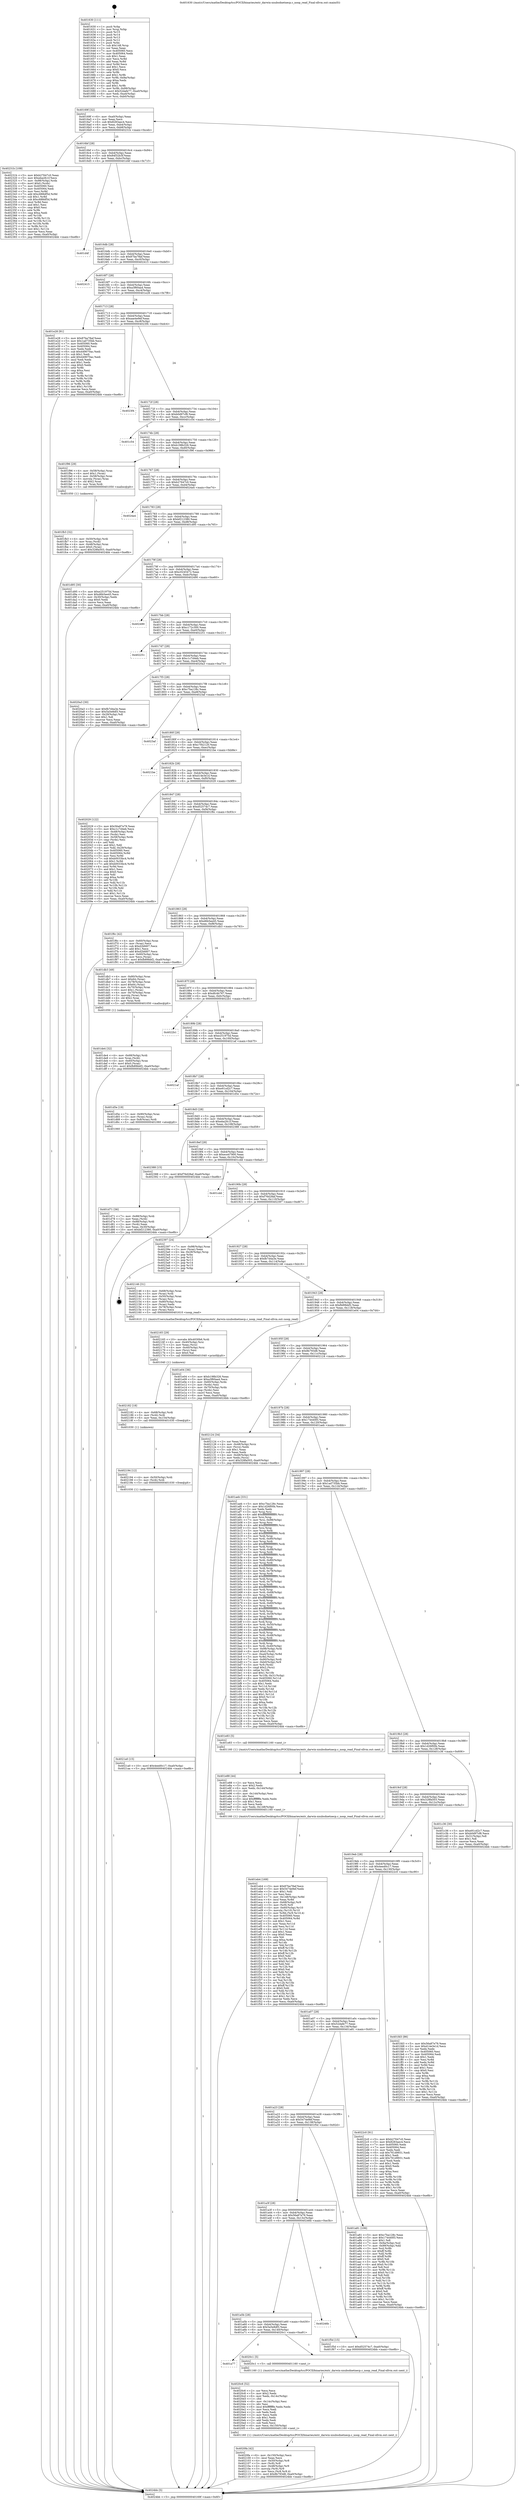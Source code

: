 digraph "0x401630" {
  label = "0x401630 (/mnt/c/Users/mathe/Desktop/tcc/POCII/binaries/extr_darwin-xnubsdnetnecp.c_noop_read_Final-ollvm.out::main(0))"
  labelloc = "t"
  node[shape=record]

  Entry [label="",width=0.3,height=0.3,shape=circle,fillcolor=black,style=filled]
  "0x40169f" [label="{
     0x40169f [32]\l
     | [instrs]\l
     &nbsp;&nbsp;0x40169f \<+6\>: mov -0xa0(%rbp),%eax\l
     &nbsp;&nbsp;0x4016a5 \<+2\>: mov %eax,%ecx\l
     &nbsp;&nbsp;0x4016a7 \<+6\>: sub $0x8283aec4,%ecx\l
     &nbsp;&nbsp;0x4016ad \<+6\>: mov %eax,-0xb4(%rbp)\l
     &nbsp;&nbsp;0x4016b3 \<+6\>: mov %ecx,-0xb8(%rbp)\l
     &nbsp;&nbsp;0x4016b9 \<+6\>: je 000000000040231b \<main+0xceb\>\l
  }"]
  "0x40231b" [label="{
     0x40231b [109]\l
     | [instrs]\l
     &nbsp;&nbsp;0x40231b \<+5\>: mov $0xb27647c0,%eax\l
     &nbsp;&nbsp;0x402320 \<+5\>: mov $0xeba2fc1f,%ecx\l
     &nbsp;&nbsp;0x402325 \<+7\>: mov -0x98(%rbp),%rdx\l
     &nbsp;&nbsp;0x40232c \<+6\>: movl $0x0,(%rdx)\l
     &nbsp;&nbsp;0x402332 \<+7\>: mov 0x405060,%esi\l
     &nbsp;&nbsp;0x402339 \<+7\>: mov 0x405064,%edi\l
     &nbsp;&nbsp;0x402340 \<+3\>: mov %esi,%r8d\l
     &nbsp;&nbsp;0x402343 \<+7\>: add $0xc688df5d,%r8d\l
     &nbsp;&nbsp;0x40234a \<+4\>: sub $0x1,%r8d\l
     &nbsp;&nbsp;0x40234e \<+7\>: sub $0xc688df5d,%r8d\l
     &nbsp;&nbsp;0x402355 \<+4\>: imul %r8d,%esi\l
     &nbsp;&nbsp;0x402359 \<+3\>: and $0x1,%esi\l
     &nbsp;&nbsp;0x40235c \<+3\>: cmp $0x0,%esi\l
     &nbsp;&nbsp;0x40235f \<+4\>: sete %r9b\l
     &nbsp;&nbsp;0x402363 \<+3\>: cmp $0xa,%edi\l
     &nbsp;&nbsp;0x402366 \<+4\>: setl %r10b\l
     &nbsp;&nbsp;0x40236a \<+3\>: mov %r9b,%r11b\l
     &nbsp;&nbsp;0x40236d \<+3\>: and %r10b,%r11b\l
     &nbsp;&nbsp;0x402370 \<+3\>: xor %r10b,%r9b\l
     &nbsp;&nbsp;0x402373 \<+3\>: or %r9b,%r11b\l
     &nbsp;&nbsp;0x402376 \<+4\>: test $0x1,%r11b\l
     &nbsp;&nbsp;0x40237a \<+3\>: cmovne %ecx,%eax\l
     &nbsp;&nbsp;0x40237d \<+6\>: mov %eax,-0xa0(%rbp)\l
     &nbsp;&nbsp;0x402383 \<+5\>: jmp 00000000004024bb \<main+0xe8b\>\l
  }"]
  "0x4016bf" [label="{
     0x4016bf [28]\l
     | [instrs]\l
     &nbsp;&nbsp;0x4016bf \<+5\>: jmp 00000000004016c4 \<main+0x94\>\l
     &nbsp;&nbsp;0x4016c4 \<+6\>: mov -0xb4(%rbp),%eax\l
     &nbsp;&nbsp;0x4016ca \<+5\>: sub $0x84f32b3f,%eax\l
     &nbsp;&nbsp;0x4016cf \<+6\>: mov %eax,-0xbc(%rbp)\l
     &nbsp;&nbsp;0x4016d5 \<+6\>: je 0000000000401d4f \<main+0x71f\>\l
  }"]
  Exit [label="",width=0.3,height=0.3,shape=circle,fillcolor=black,style=filled,peripheries=2]
  "0x401d4f" [label="{
     0x401d4f\l
  }", style=dashed]
  "0x4016db" [label="{
     0x4016db [28]\l
     | [instrs]\l
     &nbsp;&nbsp;0x4016db \<+5\>: jmp 00000000004016e0 \<main+0xb0\>\l
     &nbsp;&nbsp;0x4016e0 \<+6\>: mov -0xb4(%rbp),%eax\l
     &nbsp;&nbsp;0x4016e6 \<+5\>: sub $0x87ba78af,%eax\l
     &nbsp;&nbsp;0x4016eb \<+6\>: mov %eax,-0xc0(%rbp)\l
     &nbsp;&nbsp;0x4016f1 \<+6\>: je 0000000000402415 \<main+0xde5\>\l
  }"]
  "0x4021a0" [label="{
     0x4021a0 [15]\l
     | [instrs]\l
     &nbsp;&nbsp;0x4021a0 \<+10\>: movl $0x4eed0c17,-0xa0(%rbp)\l
     &nbsp;&nbsp;0x4021aa \<+5\>: jmp 00000000004024bb \<main+0xe8b\>\l
  }"]
  "0x402415" [label="{
     0x402415\l
  }", style=dashed]
  "0x4016f7" [label="{
     0x4016f7 [28]\l
     | [instrs]\l
     &nbsp;&nbsp;0x4016f7 \<+5\>: jmp 00000000004016fc \<main+0xcc\>\l
     &nbsp;&nbsp;0x4016fc \<+6\>: mov -0xb4(%rbp),%eax\l
     &nbsp;&nbsp;0x401702 \<+5\>: sub $0xa3f60aa4,%eax\l
     &nbsp;&nbsp;0x401707 \<+6\>: mov %eax,-0xc4(%rbp)\l
     &nbsp;&nbsp;0x40170d \<+6\>: je 0000000000401e28 \<main+0x7f8\>\l
  }"]
  "0x402194" [label="{
     0x402194 [12]\l
     | [instrs]\l
     &nbsp;&nbsp;0x402194 \<+4\>: mov -0x50(%rbp),%rdi\l
     &nbsp;&nbsp;0x402198 \<+3\>: mov (%rdi),%rdi\l
     &nbsp;&nbsp;0x40219b \<+5\>: call 0000000000401030 \<free@plt\>\l
     | [calls]\l
     &nbsp;&nbsp;0x401030 \{1\} (unknown)\l
  }"]
  "0x401e28" [label="{
     0x401e28 [91]\l
     | [instrs]\l
     &nbsp;&nbsp;0x401e28 \<+5\>: mov $0x87ba78af,%eax\l
     &nbsp;&nbsp;0x401e2d \<+5\>: mov $0x1ad735bb,%ecx\l
     &nbsp;&nbsp;0x401e32 \<+7\>: mov 0x405060,%edx\l
     &nbsp;&nbsp;0x401e39 \<+7\>: mov 0x405064,%esi\l
     &nbsp;&nbsp;0x401e40 \<+2\>: mov %edx,%edi\l
     &nbsp;&nbsp;0x401e42 \<+6\>: sub $0x449070ac,%edi\l
     &nbsp;&nbsp;0x401e48 \<+3\>: sub $0x1,%edi\l
     &nbsp;&nbsp;0x401e4b \<+6\>: add $0x449070ac,%edi\l
     &nbsp;&nbsp;0x401e51 \<+3\>: imul %edi,%edx\l
     &nbsp;&nbsp;0x401e54 \<+3\>: and $0x1,%edx\l
     &nbsp;&nbsp;0x401e57 \<+3\>: cmp $0x0,%edx\l
     &nbsp;&nbsp;0x401e5a \<+4\>: sete %r8b\l
     &nbsp;&nbsp;0x401e5e \<+3\>: cmp $0xa,%esi\l
     &nbsp;&nbsp;0x401e61 \<+4\>: setl %r9b\l
     &nbsp;&nbsp;0x401e65 \<+3\>: mov %r8b,%r10b\l
     &nbsp;&nbsp;0x401e68 \<+3\>: and %r9b,%r10b\l
     &nbsp;&nbsp;0x401e6b \<+3\>: xor %r9b,%r8b\l
     &nbsp;&nbsp;0x401e6e \<+3\>: or %r8b,%r10b\l
     &nbsp;&nbsp;0x401e71 \<+4\>: test $0x1,%r10b\l
     &nbsp;&nbsp;0x401e75 \<+3\>: cmovne %ecx,%eax\l
     &nbsp;&nbsp;0x401e78 \<+6\>: mov %eax,-0xa0(%rbp)\l
     &nbsp;&nbsp;0x401e7e \<+5\>: jmp 00000000004024bb \<main+0xe8b\>\l
  }"]
  "0x401713" [label="{
     0x401713 [28]\l
     | [instrs]\l
     &nbsp;&nbsp;0x401713 \<+5\>: jmp 0000000000401718 \<main+0xe8\>\l
     &nbsp;&nbsp;0x401718 \<+6\>: mov -0xb4(%rbp),%eax\l
     &nbsp;&nbsp;0x40171e \<+5\>: sub $0xaae4e9ef,%eax\l
     &nbsp;&nbsp;0x401723 \<+6\>: mov %eax,-0xc8(%rbp)\l
     &nbsp;&nbsp;0x401729 \<+6\>: je 00000000004023f4 \<main+0xdc4\>\l
  }"]
  "0x402182" [label="{
     0x402182 [18]\l
     | [instrs]\l
     &nbsp;&nbsp;0x402182 \<+4\>: mov -0x68(%rbp),%rdi\l
     &nbsp;&nbsp;0x402186 \<+3\>: mov (%rdi),%rdi\l
     &nbsp;&nbsp;0x402189 \<+6\>: mov %eax,-0x154(%rbp)\l
     &nbsp;&nbsp;0x40218f \<+5\>: call 0000000000401030 \<free@plt\>\l
     | [calls]\l
     &nbsp;&nbsp;0x401030 \{1\} (unknown)\l
  }"]
  "0x4023f4" [label="{
     0x4023f4\l
  }", style=dashed]
  "0x40172f" [label="{
     0x40172f [28]\l
     | [instrs]\l
     &nbsp;&nbsp;0x40172f \<+5\>: jmp 0000000000401734 \<main+0x104\>\l
     &nbsp;&nbsp;0x401734 \<+6\>: mov -0xb4(%rbp),%eax\l
     &nbsp;&nbsp;0x40173a \<+5\>: sub $0xb0d97cf6,%eax\l
     &nbsp;&nbsp;0x40173f \<+6\>: mov %eax,-0xcc(%rbp)\l
     &nbsp;&nbsp;0x401745 \<+6\>: je 0000000000401c54 \<main+0x624\>\l
  }"]
  "0x402165" [label="{
     0x402165 [29]\l
     | [instrs]\l
     &nbsp;&nbsp;0x402165 \<+10\>: movabs $0x4030b6,%rdi\l
     &nbsp;&nbsp;0x40216f \<+4\>: mov -0x40(%rbp),%rsi\l
     &nbsp;&nbsp;0x402173 \<+2\>: mov %eax,(%rsi)\l
     &nbsp;&nbsp;0x402175 \<+4\>: mov -0x40(%rbp),%rsi\l
     &nbsp;&nbsp;0x402179 \<+2\>: mov (%rsi),%esi\l
     &nbsp;&nbsp;0x40217b \<+2\>: mov $0x0,%al\l
     &nbsp;&nbsp;0x40217d \<+5\>: call 0000000000401040 \<printf@plt\>\l
     | [calls]\l
     &nbsp;&nbsp;0x401040 \{1\} (unknown)\l
  }"]
  "0x401c54" [label="{
     0x401c54\l
  }", style=dashed]
  "0x40174b" [label="{
     0x40174b [28]\l
     | [instrs]\l
     &nbsp;&nbsp;0x40174b \<+5\>: jmp 0000000000401750 \<main+0x120\>\l
     &nbsp;&nbsp;0x401750 \<+6\>: mov -0xb4(%rbp),%eax\l
     &nbsp;&nbsp;0x401756 \<+5\>: sub $0xb198b326,%eax\l
     &nbsp;&nbsp;0x40175b \<+6\>: mov %eax,-0xd0(%rbp)\l
     &nbsp;&nbsp;0x401761 \<+6\>: je 0000000000401f96 \<main+0x966\>\l
  }"]
  "0x4020fa" [label="{
     0x4020fa [42]\l
     | [instrs]\l
     &nbsp;&nbsp;0x4020fa \<+6\>: mov -0x150(%rbp),%ecx\l
     &nbsp;&nbsp;0x402100 \<+3\>: imul %eax,%ecx\l
     &nbsp;&nbsp;0x402103 \<+4\>: mov -0x50(%rbp),%r8\l
     &nbsp;&nbsp;0x402107 \<+3\>: mov (%r8),%r8\l
     &nbsp;&nbsp;0x40210a \<+4\>: mov -0x48(%rbp),%r9\l
     &nbsp;&nbsp;0x40210e \<+3\>: movslq (%r9),%r9\l
     &nbsp;&nbsp;0x402111 \<+4\>: mov %ecx,(%r8,%r9,4)\l
     &nbsp;&nbsp;0x402115 \<+10\>: movl $0x8b793d8,-0xa0(%rbp)\l
     &nbsp;&nbsp;0x40211f \<+5\>: jmp 00000000004024bb \<main+0xe8b\>\l
  }"]
  "0x401f96" [label="{
     0x401f96 [29]\l
     | [instrs]\l
     &nbsp;&nbsp;0x401f96 \<+4\>: mov -0x58(%rbp),%rax\l
     &nbsp;&nbsp;0x401f9a \<+6\>: movl $0x1,(%rax)\l
     &nbsp;&nbsp;0x401fa0 \<+4\>: mov -0x58(%rbp),%rax\l
     &nbsp;&nbsp;0x401fa4 \<+3\>: movslq (%rax),%rax\l
     &nbsp;&nbsp;0x401fa7 \<+4\>: shl $0x2,%rax\l
     &nbsp;&nbsp;0x401fab \<+3\>: mov %rax,%rdi\l
     &nbsp;&nbsp;0x401fae \<+5\>: call 0000000000401050 \<malloc@plt\>\l
     | [calls]\l
     &nbsp;&nbsp;0x401050 \{1\} (unknown)\l
  }"]
  "0x401767" [label="{
     0x401767 [28]\l
     | [instrs]\l
     &nbsp;&nbsp;0x401767 \<+5\>: jmp 000000000040176c \<main+0x13c\>\l
     &nbsp;&nbsp;0x40176c \<+6\>: mov -0xb4(%rbp),%eax\l
     &nbsp;&nbsp;0x401772 \<+5\>: sub $0xb27647c0,%eax\l
     &nbsp;&nbsp;0x401777 \<+6\>: mov %eax,-0xd4(%rbp)\l
     &nbsp;&nbsp;0x40177d \<+6\>: je 00000000004024a4 \<main+0xe74\>\l
  }"]
  "0x4020c6" [label="{
     0x4020c6 [52]\l
     | [instrs]\l
     &nbsp;&nbsp;0x4020c6 \<+2\>: xor %ecx,%ecx\l
     &nbsp;&nbsp;0x4020c8 \<+5\>: mov $0x2,%edx\l
     &nbsp;&nbsp;0x4020cd \<+6\>: mov %edx,-0x14c(%rbp)\l
     &nbsp;&nbsp;0x4020d3 \<+1\>: cltd\l
     &nbsp;&nbsp;0x4020d4 \<+6\>: mov -0x14c(%rbp),%esi\l
     &nbsp;&nbsp;0x4020da \<+2\>: idiv %esi\l
     &nbsp;&nbsp;0x4020dc \<+6\>: imul $0xfffffffe,%edx,%edx\l
     &nbsp;&nbsp;0x4020e2 \<+2\>: mov %ecx,%edi\l
     &nbsp;&nbsp;0x4020e4 \<+2\>: sub %edx,%edi\l
     &nbsp;&nbsp;0x4020e6 \<+2\>: mov %ecx,%edx\l
     &nbsp;&nbsp;0x4020e8 \<+3\>: sub $0x1,%edx\l
     &nbsp;&nbsp;0x4020eb \<+2\>: add %edx,%edi\l
     &nbsp;&nbsp;0x4020ed \<+2\>: sub %edi,%ecx\l
     &nbsp;&nbsp;0x4020ef \<+6\>: mov %ecx,-0x150(%rbp)\l
     &nbsp;&nbsp;0x4020f5 \<+5\>: call 0000000000401160 \<next_i\>\l
     | [calls]\l
     &nbsp;&nbsp;0x401160 \{1\} (/mnt/c/Users/mathe/Desktop/tcc/POCII/binaries/extr_darwin-xnubsdnetnecp.c_noop_read_Final-ollvm.out::next_i)\l
  }"]
  "0x4024a4" [label="{
     0x4024a4\l
  }", style=dashed]
  "0x401783" [label="{
     0x401783 [28]\l
     | [instrs]\l
     &nbsp;&nbsp;0x401783 \<+5\>: jmp 0000000000401788 \<main+0x158\>\l
     &nbsp;&nbsp;0x401788 \<+6\>: mov -0xb4(%rbp),%eax\l
     &nbsp;&nbsp;0x40178e \<+5\>: sub $0xbf212380,%eax\l
     &nbsp;&nbsp;0x401793 \<+6\>: mov %eax,-0xd8(%rbp)\l
     &nbsp;&nbsp;0x401799 \<+6\>: je 0000000000401d95 \<main+0x765\>\l
  }"]
  "0x401a77" [label="{
     0x401a77\l
  }", style=dashed]
  "0x401d95" [label="{
     0x401d95 [30]\l
     | [instrs]\l
     &nbsp;&nbsp;0x401d95 \<+5\>: mov $0xe251975d,%eax\l
     &nbsp;&nbsp;0x401d9a \<+5\>: mov $0xd6b5ee45,%ecx\l
     &nbsp;&nbsp;0x401d9f \<+3\>: mov -0x30(%rbp),%edx\l
     &nbsp;&nbsp;0x401da2 \<+3\>: cmp $0x0,%edx\l
     &nbsp;&nbsp;0x401da5 \<+3\>: cmove %ecx,%eax\l
     &nbsp;&nbsp;0x401da8 \<+6\>: mov %eax,-0xa0(%rbp)\l
     &nbsp;&nbsp;0x401dae \<+5\>: jmp 00000000004024bb \<main+0xe8b\>\l
  }"]
  "0x40179f" [label="{
     0x40179f [28]\l
     | [instrs]\l
     &nbsp;&nbsp;0x40179f \<+5\>: jmp 00000000004017a4 \<main+0x174\>\l
     &nbsp;&nbsp;0x4017a4 \<+6\>: mov -0xb4(%rbp),%eax\l
     &nbsp;&nbsp;0x4017aa \<+5\>: sub $0xc0245472,%eax\l
     &nbsp;&nbsp;0x4017af \<+6\>: mov %eax,-0xdc(%rbp)\l
     &nbsp;&nbsp;0x4017b5 \<+6\>: je 0000000000402490 \<main+0xe60\>\l
  }"]
  "0x4020c1" [label="{
     0x4020c1 [5]\l
     | [instrs]\l
     &nbsp;&nbsp;0x4020c1 \<+5\>: call 0000000000401160 \<next_i\>\l
     | [calls]\l
     &nbsp;&nbsp;0x401160 \{1\} (/mnt/c/Users/mathe/Desktop/tcc/POCII/binaries/extr_darwin-xnubsdnetnecp.c_noop_read_Final-ollvm.out::next_i)\l
  }"]
  "0x402490" [label="{
     0x402490\l
  }", style=dashed]
  "0x4017bb" [label="{
     0x4017bb [28]\l
     | [instrs]\l
     &nbsp;&nbsp;0x4017bb \<+5\>: jmp 00000000004017c0 \<main+0x190\>\l
     &nbsp;&nbsp;0x4017c0 \<+6\>: mov -0xb4(%rbp),%eax\l
     &nbsp;&nbsp;0x4017c6 \<+5\>: sub $0xc172c300,%eax\l
     &nbsp;&nbsp;0x4017cb \<+6\>: mov %eax,-0xe0(%rbp)\l
     &nbsp;&nbsp;0x4017d1 \<+6\>: je 0000000000402251 \<main+0xc21\>\l
  }"]
  "0x401a5b" [label="{
     0x401a5b [28]\l
     | [instrs]\l
     &nbsp;&nbsp;0x401a5b \<+5\>: jmp 0000000000401a60 \<main+0x430\>\l
     &nbsp;&nbsp;0x401a60 \<+6\>: mov -0xb4(%rbp),%eax\l
     &nbsp;&nbsp;0x401a66 \<+5\>: sub $0x5a5e8df3,%eax\l
     &nbsp;&nbsp;0x401a6b \<+6\>: mov %eax,-0x140(%rbp)\l
     &nbsp;&nbsp;0x401a71 \<+6\>: je 00000000004020c1 \<main+0xa91\>\l
  }"]
  "0x402251" [label="{
     0x402251\l
  }", style=dashed]
  "0x4017d7" [label="{
     0x4017d7 [28]\l
     | [instrs]\l
     &nbsp;&nbsp;0x4017d7 \<+5\>: jmp 00000000004017dc \<main+0x1ac\>\l
     &nbsp;&nbsp;0x4017dc \<+6\>: mov -0xb4(%rbp),%eax\l
     &nbsp;&nbsp;0x4017e2 \<+5\>: sub $0xc1c7d4eb,%eax\l
     &nbsp;&nbsp;0x4017e7 \<+6\>: mov %eax,-0xe4(%rbp)\l
     &nbsp;&nbsp;0x4017ed \<+6\>: je 00000000004020a3 \<main+0xa73\>\l
  }"]
  "0x40246b" [label="{
     0x40246b\l
  }", style=dashed]
  "0x4020a3" [label="{
     0x4020a3 [30]\l
     | [instrs]\l
     &nbsp;&nbsp;0x4020a3 \<+5\>: mov $0xfb7d4a3e,%eax\l
     &nbsp;&nbsp;0x4020a8 \<+5\>: mov $0x5a5e8df3,%ecx\l
     &nbsp;&nbsp;0x4020ad \<+3\>: mov -0x29(%rbp),%dl\l
     &nbsp;&nbsp;0x4020b0 \<+3\>: test $0x1,%dl\l
     &nbsp;&nbsp;0x4020b3 \<+3\>: cmovne %ecx,%eax\l
     &nbsp;&nbsp;0x4020b6 \<+6\>: mov %eax,-0xa0(%rbp)\l
     &nbsp;&nbsp;0x4020bc \<+5\>: jmp 00000000004024bb \<main+0xe8b\>\l
  }"]
  "0x4017f3" [label="{
     0x4017f3 [28]\l
     | [instrs]\l
     &nbsp;&nbsp;0x4017f3 \<+5\>: jmp 00000000004017f8 \<main+0x1c8\>\l
     &nbsp;&nbsp;0x4017f8 \<+6\>: mov -0xb4(%rbp),%eax\l
     &nbsp;&nbsp;0x4017fe \<+5\>: sub $0xc7ba128c,%eax\l
     &nbsp;&nbsp;0x401803 \<+6\>: mov %eax,-0xe8(%rbp)\l
     &nbsp;&nbsp;0x401809 \<+6\>: je 00000000004023af \<main+0xd7f\>\l
  }"]
  "0x401fb3" [label="{
     0x401fb3 [32]\l
     | [instrs]\l
     &nbsp;&nbsp;0x401fb3 \<+4\>: mov -0x50(%rbp),%rdi\l
     &nbsp;&nbsp;0x401fb7 \<+3\>: mov %rax,(%rdi)\l
     &nbsp;&nbsp;0x401fba \<+4\>: mov -0x48(%rbp),%rax\l
     &nbsp;&nbsp;0x401fbe \<+6\>: movl $0x0,(%rax)\l
     &nbsp;&nbsp;0x401fc4 \<+10\>: movl $0x328fa503,-0xa0(%rbp)\l
     &nbsp;&nbsp;0x401fce \<+5\>: jmp 00000000004024bb \<main+0xe8b\>\l
  }"]
  "0x4023af" [label="{
     0x4023af\l
  }", style=dashed]
  "0x40180f" [label="{
     0x40180f [28]\l
     | [instrs]\l
     &nbsp;&nbsp;0x40180f \<+5\>: jmp 0000000000401814 \<main+0x1e4\>\l
     &nbsp;&nbsp;0x401814 \<+6\>: mov -0xb4(%rbp),%eax\l
     &nbsp;&nbsp;0x40181a \<+5\>: sub $0xc7f42120,%eax\l
     &nbsp;&nbsp;0x40181f \<+6\>: mov %eax,-0xec(%rbp)\l
     &nbsp;&nbsp;0x401825 \<+6\>: je 00000000004021be \<main+0xb8e\>\l
  }"]
  "0x401a3f" [label="{
     0x401a3f [28]\l
     | [instrs]\l
     &nbsp;&nbsp;0x401a3f \<+5\>: jmp 0000000000401a44 \<main+0x414\>\l
     &nbsp;&nbsp;0x401a44 \<+6\>: mov -0xb4(%rbp),%eax\l
     &nbsp;&nbsp;0x401a4a \<+5\>: sub $0x56a87e79,%eax\l
     &nbsp;&nbsp;0x401a4f \<+6\>: mov %eax,-0x13c(%rbp)\l
     &nbsp;&nbsp;0x401a55 \<+6\>: je 000000000040246b \<main+0xe3b\>\l
  }"]
  "0x4021be" [label="{
     0x4021be\l
  }", style=dashed]
  "0x40182b" [label="{
     0x40182b [28]\l
     | [instrs]\l
     &nbsp;&nbsp;0x40182b \<+5\>: jmp 0000000000401830 \<main+0x200\>\l
     &nbsp;&nbsp;0x401830 \<+6\>: mov -0xb4(%rbp),%eax\l
     &nbsp;&nbsp;0x401836 \<+5\>: sub $0xd14e3e1d,%eax\l
     &nbsp;&nbsp;0x40183b \<+6\>: mov %eax,-0xf0(%rbp)\l
     &nbsp;&nbsp;0x401841 \<+6\>: je 0000000000402029 \<main+0x9f9\>\l
  }"]
  "0x401f5d" [label="{
     0x401f5d [15]\l
     | [instrs]\l
     &nbsp;&nbsp;0x401f5d \<+10\>: movl $0xd52574c7,-0xa0(%rbp)\l
     &nbsp;&nbsp;0x401f67 \<+5\>: jmp 00000000004024bb \<main+0xe8b\>\l
  }"]
  "0x402029" [label="{
     0x402029 [122]\l
     | [instrs]\l
     &nbsp;&nbsp;0x402029 \<+5\>: mov $0x56a87e79,%eax\l
     &nbsp;&nbsp;0x40202e \<+5\>: mov $0xc1c7d4eb,%ecx\l
     &nbsp;&nbsp;0x402033 \<+4\>: mov -0x48(%rbp),%rdx\l
     &nbsp;&nbsp;0x402037 \<+2\>: mov (%rdx),%esi\l
     &nbsp;&nbsp;0x402039 \<+4\>: mov -0x58(%rbp),%rdx\l
     &nbsp;&nbsp;0x40203d \<+2\>: cmp (%rdx),%esi\l
     &nbsp;&nbsp;0x40203f \<+4\>: setl %dil\l
     &nbsp;&nbsp;0x402043 \<+4\>: and $0x1,%dil\l
     &nbsp;&nbsp;0x402047 \<+4\>: mov %dil,-0x29(%rbp)\l
     &nbsp;&nbsp;0x40204b \<+7\>: mov 0x405060,%esi\l
     &nbsp;&nbsp;0x402052 \<+8\>: mov 0x405064,%r8d\l
     &nbsp;&nbsp;0x40205a \<+3\>: mov %esi,%r9d\l
     &nbsp;&nbsp;0x40205d \<+7\>: sub $0xb0033bc4,%r9d\l
     &nbsp;&nbsp;0x402064 \<+4\>: sub $0x1,%r9d\l
     &nbsp;&nbsp;0x402068 \<+7\>: add $0xb0033bc4,%r9d\l
     &nbsp;&nbsp;0x40206f \<+4\>: imul %r9d,%esi\l
     &nbsp;&nbsp;0x402073 \<+3\>: and $0x1,%esi\l
     &nbsp;&nbsp;0x402076 \<+3\>: cmp $0x0,%esi\l
     &nbsp;&nbsp;0x402079 \<+4\>: sete %dil\l
     &nbsp;&nbsp;0x40207d \<+4\>: cmp $0xa,%r8d\l
     &nbsp;&nbsp;0x402081 \<+4\>: setl %r10b\l
     &nbsp;&nbsp;0x402085 \<+3\>: mov %dil,%r11b\l
     &nbsp;&nbsp;0x402088 \<+3\>: and %r10b,%r11b\l
     &nbsp;&nbsp;0x40208b \<+3\>: xor %r10b,%dil\l
     &nbsp;&nbsp;0x40208e \<+3\>: or %dil,%r11b\l
     &nbsp;&nbsp;0x402091 \<+4\>: test $0x1,%r11b\l
     &nbsp;&nbsp;0x402095 \<+3\>: cmovne %ecx,%eax\l
     &nbsp;&nbsp;0x402098 \<+6\>: mov %eax,-0xa0(%rbp)\l
     &nbsp;&nbsp;0x40209e \<+5\>: jmp 00000000004024bb \<main+0xe8b\>\l
  }"]
  "0x401847" [label="{
     0x401847 [28]\l
     | [instrs]\l
     &nbsp;&nbsp;0x401847 \<+5\>: jmp 000000000040184c \<main+0x21c\>\l
     &nbsp;&nbsp;0x40184c \<+6\>: mov -0xb4(%rbp),%eax\l
     &nbsp;&nbsp;0x401852 \<+5\>: sub $0xd52574c7,%eax\l
     &nbsp;&nbsp;0x401857 \<+6\>: mov %eax,-0xf4(%rbp)\l
     &nbsp;&nbsp;0x40185d \<+6\>: je 0000000000401f6c \<main+0x93c\>\l
  }"]
  "0x401eb4" [label="{
     0x401eb4 [169]\l
     | [instrs]\l
     &nbsp;&nbsp;0x401eb4 \<+5\>: mov $0x87ba78af,%ecx\l
     &nbsp;&nbsp;0x401eb9 \<+5\>: mov $0x5474e9ef,%edx\l
     &nbsp;&nbsp;0x401ebe \<+3\>: mov $0x1,%dil\l
     &nbsp;&nbsp;0x401ec1 \<+2\>: xor %esi,%esi\l
     &nbsp;&nbsp;0x401ec3 \<+7\>: mov -0x148(%rbp),%r8d\l
     &nbsp;&nbsp;0x401eca \<+4\>: imul %eax,%r8d\l
     &nbsp;&nbsp;0x401ece \<+4\>: mov -0x68(%rbp),%r9\l
     &nbsp;&nbsp;0x401ed2 \<+3\>: mov (%r9),%r9\l
     &nbsp;&nbsp;0x401ed5 \<+4\>: mov -0x60(%rbp),%r10\l
     &nbsp;&nbsp;0x401ed9 \<+3\>: movslq (%r10),%r10\l
     &nbsp;&nbsp;0x401edc \<+4\>: mov %r8d,(%r9,%r10,4)\l
     &nbsp;&nbsp;0x401ee0 \<+7\>: mov 0x405060,%eax\l
     &nbsp;&nbsp;0x401ee7 \<+8\>: mov 0x405064,%r8d\l
     &nbsp;&nbsp;0x401eef \<+3\>: sub $0x1,%esi\l
     &nbsp;&nbsp;0x401ef2 \<+3\>: mov %eax,%r11d\l
     &nbsp;&nbsp;0x401ef5 \<+3\>: add %esi,%r11d\l
     &nbsp;&nbsp;0x401ef8 \<+4\>: imul %r11d,%eax\l
     &nbsp;&nbsp;0x401efc \<+3\>: and $0x1,%eax\l
     &nbsp;&nbsp;0x401eff \<+3\>: cmp $0x0,%eax\l
     &nbsp;&nbsp;0x401f02 \<+3\>: sete %bl\l
     &nbsp;&nbsp;0x401f05 \<+4\>: cmp $0xa,%r8d\l
     &nbsp;&nbsp;0x401f09 \<+4\>: setl %r14b\l
     &nbsp;&nbsp;0x401f0d \<+3\>: mov %bl,%r15b\l
     &nbsp;&nbsp;0x401f10 \<+4\>: xor $0xff,%r15b\l
     &nbsp;&nbsp;0x401f14 \<+3\>: mov %r14b,%r12b\l
     &nbsp;&nbsp;0x401f17 \<+4\>: xor $0xff,%r12b\l
     &nbsp;&nbsp;0x401f1b \<+4\>: xor $0x0,%dil\l
     &nbsp;&nbsp;0x401f1f \<+3\>: mov %r15b,%r13b\l
     &nbsp;&nbsp;0x401f22 \<+4\>: and $0x0,%r13b\l
     &nbsp;&nbsp;0x401f26 \<+3\>: and %dil,%bl\l
     &nbsp;&nbsp;0x401f29 \<+3\>: mov %r12b,%al\l
     &nbsp;&nbsp;0x401f2c \<+2\>: and $0x0,%al\l
     &nbsp;&nbsp;0x401f2e \<+3\>: and %dil,%r14b\l
     &nbsp;&nbsp;0x401f31 \<+3\>: or %bl,%r13b\l
     &nbsp;&nbsp;0x401f34 \<+3\>: or %r14b,%al\l
     &nbsp;&nbsp;0x401f37 \<+3\>: xor %al,%r13b\l
     &nbsp;&nbsp;0x401f3a \<+3\>: or %r12b,%r15b\l
     &nbsp;&nbsp;0x401f3d \<+4\>: xor $0xff,%r15b\l
     &nbsp;&nbsp;0x401f41 \<+4\>: or $0x0,%dil\l
     &nbsp;&nbsp;0x401f45 \<+3\>: and %dil,%r15b\l
     &nbsp;&nbsp;0x401f48 \<+3\>: or %r15b,%r13b\l
     &nbsp;&nbsp;0x401f4b \<+4\>: test $0x1,%r13b\l
     &nbsp;&nbsp;0x401f4f \<+3\>: cmovne %edx,%ecx\l
     &nbsp;&nbsp;0x401f52 \<+6\>: mov %ecx,-0xa0(%rbp)\l
     &nbsp;&nbsp;0x401f58 \<+5\>: jmp 00000000004024bb \<main+0xe8b\>\l
  }"]
  "0x401f6c" [label="{
     0x401f6c [42]\l
     | [instrs]\l
     &nbsp;&nbsp;0x401f6c \<+4\>: mov -0x60(%rbp),%rax\l
     &nbsp;&nbsp;0x401f70 \<+2\>: mov (%rax),%ecx\l
     &nbsp;&nbsp;0x401f72 \<+6\>: sub $0xd2bfd07,%ecx\l
     &nbsp;&nbsp;0x401f78 \<+3\>: add $0x1,%ecx\l
     &nbsp;&nbsp;0x401f7b \<+6\>: add $0xd2bfd07,%ecx\l
     &nbsp;&nbsp;0x401f81 \<+4\>: mov -0x60(%rbp),%rax\l
     &nbsp;&nbsp;0x401f85 \<+2\>: mov %ecx,(%rax)\l
     &nbsp;&nbsp;0x401f87 \<+10\>: movl $0xfb89bbf2,-0xa0(%rbp)\l
     &nbsp;&nbsp;0x401f91 \<+5\>: jmp 00000000004024bb \<main+0xe8b\>\l
  }"]
  "0x401863" [label="{
     0x401863 [28]\l
     | [instrs]\l
     &nbsp;&nbsp;0x401863 \<+5\>: jmp 0000000000401868 \<main+0x238\>\l
     &nbsp;&nbsp;0x401868 \<+6\>: mov -0xb4(%rbp),%eax\l
     &nbsp;&nbsp;0x40186e \<+5\>: sub $0xd6b5ee45,%eax\l
     &nbsp;&nbsp;0x401873 \<+6\>: mov %eax,-0xf8(%rbp)\l
     &nbsp;&nbsp;0x401879 \<+6\>: je 0000000000401db3 \<main+0x783\>\l
  }"]
  "0x401e88" [label="{
     0x401e88 [44]\l
     | [instrs]\l
     &nbsp;&nbsp;0x401e88 \<+2\>: xor %ecx,%ecx\l
     &nbsp;&nbsp;0x401e8a \<+5\>: mov $0x2,%edx\l
     &nbsp;&nbsp;0x401e8f \<+6\>: mov %edx,-0x144(%rbp)\l
     &nbsp;&nbsp;0x401e95 \<+1\>: cltd\l
     &nbsp;&nbsp;0x401e96 \<+6\>: mov -0x144(%rbp),%esi\l
     &nbsp;&nbsp;0x401e9c \<+2\>: idiv %esi\l
     &nbsp;&nbsp;0x401e9e \<+6\>: imul $0xfffffffe,%edx,%edx\l
     &nbsp;&nbsp;0x401ea4 \<+3\>: sub $0x1,%ecx\l
     &nbsp;&nbsp;0x401ea7 \<+2\>: sub %ecx,%edx\l
     &nbsp;&nbsp;0x401ea9 \<+6\>: mov %edx,-0x148(%rbp)\l
     &nbsp;&nbsp;0x401eaf \<+5\>: call 0000000000401160 \<next_i\>\l
     | [calls]\l
     &nbsp;&nbsp;0x401160 \{1\} (/mnt/c/Users/mathe/Desktop/tcc/POCII/binaries/extr_darwin-xnubsdnetnecp.c_noop_read_Final-ollvm.out::next_i)\l
  }"]
  "0x401db3" [label="{
     0x401db3 [49]\l
     | [instrs]\l
     &nbsp;&nbsp;0x401db3 \<+4\>: mov -0x80(%rbp),%rax\l
     &nbsp;&nbsp;0x401db7 \<+6\>: movl $0x64,(%rax)\l
     &nbsp;&nbsp;0x401dbd \<+4\>: mov -0x78(%rbp),%rax\l
     &nbsp;&nbsp;0x401dc1 \<+6\>: movl $0x64,(%rax)\l
     &nbsp;&nbsp;0x401dc7 \<+4\>: mov -0x70(%rbp),%rax\l
     &nbsp;&nbsp;0x401dcb \<+6\>: movl $0x1,(%rax)\l
     &nbsp;&nbsp;0x401dd1 \<+4\>: mov -0x70(%rbp),%rax\l
     &nbsp;&nbsp;0x401dd5 \<+3\>: movslq (%rax),%rax\l
     &nbsp;&nbsp;0x401dd8 \<+4\>: shl $0x2,%rax\l
     &nbsp;&nbsp;0x401ddc \<+3\>: mov %rax,%rdi\l
     &nbsp;&nbsp;0x401ddf \<+5\>: call 0000000000401050 \<malloc@plt\>\l
     | [calls]\l
     &nbsp;&nbsp;0x401050 \{1\} (unknown)\l
  }"]
  "0x40187f" [label="{
     0x40187f [28]\l
     | [instrs]\l
     &nbsp;&nbsp;0x40187f \<+5\>: jmp 0000000000401884 \<main+0x254\>\l
     &nbsp;&nbsp;0x401884 \<+6\>: mov -0xb4(%rbp),%eax\l
     &nbsp;&nbsp;0x40188a \<+5\>: sub $0xdfc4b767,%eax\l
     &nbsp;&nbsp;0x40188f \<+6\>: mov %eax,-0xfc(%rbp)\l
     &nbsp;&nbsp;0x401895 \<+6\>: je 00000000004022b1 \<main+0xc81\>\l
  }"]
  "0x401de4" [label="{
     0x401de4 [32]\l
     | [instrs]\l
     &nbsp;&nbsp;0x401de4 \<+4\>: mov -0x68(%rbp),%rdi\l
     &nbsp;&nbsp;0x401de8 \<+3\>: mov %rax,(%rdi)\l
     &nbsp;&nbsp;0x401deb \<+4\>: mov -0x60(%rbp),%rax\l
     &nbsp;&nbsp;0x401def \<+6\>: movl $0x0,(%rax)\l
     &nbsp;&nbsp;0x401df5 \<+10\>: movl $0xfb89bbf2,-0xa0(%rbp)\l
     &nbsp;&nbsp;0x401dff \<+5\>: jmp 00000000004024bb \<main+0xe8b\>\l
  }"]
  "0x4022b1" [label="{
     0x4022b1\l
  }", style=dashed]
  "0x40189b" [label="{
     0x40189b [28]\l
     | [instrs]\l
     &nbsp;&nbsp;0x40189b \<+5\>: jmp 00000000004018a0 \<main+0x270\>\l
     &nbsp;&nbsp;0x4018a0 \<+6\>: mov -0xb4(%rbp),%eax\l
     &nbsp;&nbsp;0x4018a6 \<+5\>: sub $0xe251975d,%eax\l
     &nbsp;&nbsp;0x4018ab \<+6\>: mov %eax,-0x100(%rbp)\l
     &nbsp;&nbsp;0x4018b1 \<+6\>: je 00000000004021af \<main+0xb7f\>\l
  }"]
  "0x401d71" [label="{
     0x401d71 [36]\l
     | [instrs]\l
     &nbsp;&nbsp;0x401d71 \<+7\>: mov -0x88(%rbp),%rdi\l
     &nbsp;&nbsp;0x401d78 \<+2\>: mov %eax,(%rdi)\l
     &nbsp;&nbsp;0x401d7a \<+7\>: mov -0x88(%rbp),%rdi\l
     &nbsp;&nbsp;0x401d81 \<+2\>: mov (%rdi),%eax\l
     &nbsp;&nbsp;0x401d83 \<+3\>: mov %eax,-0x30(%rbp)\l
     &nbsp;&nbsp;0x401d86 \<+10\>: movl $0xbf212380,-0xa0(%rbp)\l
     &nbsp;&nbsp;0x401d90 \<+5\>: jmp 00000000004024bb \<main+0xe8b\>\l
  }"]
  "0x4021af" [label="{
     0x4021af\l
  }", style=dashed]
  "0x4018b7" [label="{
     0x4018b7 [28]\l
     | [instrs]\l
     &nbsp;&nbsp;0x4018b7 \<+5\>: jmp 00000000004018bc \<main+0x28c\>\l
     &nbsp;&nbsp;0x4018bc \<+6\>: mov -0xb4(%rbp),%eax\l
     &nbsp;&nbsp;0x4018c2 \<+5\>: sub $0xe91cd2c7,%eax\l
     &nbsp;&nbsp;0x4018c7 \<+6\>: mov %eax,-0x104(%rbp)\l
     &nbsp;&nbsp;0x4018cd \<+6\>: je 0000000000401d5e \<main+0x72e\>\l
  }"]
  "0x401630" [label="{
     0x401630 [111]\l
     | [instrs]\l
     &nbsp;&nbsp;0x401630 \<+1\>: push %rbp\l
     &nbsp;&nbsp;0x401631 \<+3\>: mov %rsp,%rbp\l
     &nbsp;&nbsp;0x401634 \<+2\>: push %r15\l
     &nbsp;&nbsp;0x401636 \<+2\>: push %r14\l
     &nbsp;&nbsp;0x401638 \<+2\>: push %r13\l
     &nbsp;&nbsp;0x40163a \<+2\>: push %r12\l
     &nbsp;&nbsp;0x40163c \<+1\>: push %rbx\l
     &nbsp;&nbsp;0x40163d \<+7\>: sub $0x148,%rsp\l
     &nbsp;&nbsp;0x401644 \<+2\>: xor %eax,%eax\l
     &nbsp;&nbsp;0x401646 \<+7\>: mov 0x405060,%ecx\l
     &nbsp;&nbsp;0x40164d \<+7\>: mov 0x405064,%edx\l
     &nbsp;&nbsp;0x401654 \<+3\>: sub $0x1,%eax\l
     &nbsp;&nbsp;0x401657 \<+3\>: mov %ecx,%r8d\l
     &nbsp;&nbsp;0x40165a \<+3\>: add %eax,%r8d\l
     &nbsp;&nbsp;0x40165d \<+4\>: imul %r8d,%ecx\l
     &nbsp;&nbsp;0x401661 \<+3\>: and $0x1,%ecx\l
     &nbsp;&nbsp;0x401664 \<+3\>: cmp $0x0,%ecx\l
     &nbsp;&nbsp;0x401667 \<+4\>: sete %r9b\l
     &nbsp;&nbsp;0x40166b \<+4\>: and $0x1,%r9b\l
     &nbsp;&nbsp;0x40166f \<+7\>: mov %r9b,-0x9a(%rbp)\l
     &nbsp;&nbsp;0x401676 \<+3\>: cmp $0xa,%edx\l
     &nbsp;&nbsp;0x401679 \<+4\>: setl %r9b\l
     &nbsp;&nbsp;0x40167d \<+4\>: and $0x1,%r9b\l
     &nbsp;&nbsp;0x401681 \<+7\>: mov %r9b,-0x99(%rbp)\l
     &nbsp;&nbsp;0x401688 \<+10\>: movl $0x52dafe77,-0xa0(%rbp)\l
     &nbsp;&nbsp;0x401692 \<+6\>: mov %edi,-0xa4(%rbp)\l
     &nbsp;&nbsp;0x401698 \<+7\>: mov %rsi,-0xb0(%rbp)\l
  }"]
  "0x401d5e" [label="{
     0x401d5e [19]\l
     | [instrs]\l
     &nbsp;&nbsp;0x401d5e \<+7\>: mov -0x90(%rbp),%rax\l
     &nbsp;&nbsp;0x401d65 \<+3\>: mov (%rax),%rax\l
     &nbsp;&nbsp;0x401d68 \<+4\>: mov 0x8(%rax),%rdi\l
     &nbsp;&nbsp;0x401d6c \<+5\>: call 0000000000401060 \<atoi@plt\>\l
     | [calls]\l
     &nbsp;&nbsp;0x401060 \{1\} (unknown)\l
  }"]
  "0x4018d3" [label="{
     0x4018d3 [28]\l
     | [instrs]\l
     &nbsp;&nbsp;0x4018d3 \<+5\>: jmp 00000000004018d8 \<main+0x2a8\>\l
     &nbsp;&nbsp;0x4018d8 \<+6\>: mov -0xb4(%rbp),%eax\l
     &nbsp;&nbsp;0x4018de \<+5\>: sub $0xeba2fc1f,%eax\l
     &nbsp;&nbsp;0x4018e3 \<+6\>: mov %eax,-0x108(%rbp)\l
     &nbsp;&nbsp;0x4018e9 \<+6\>: je 0000000000402388 \<main+0xd58\>\l
  }"]
  "0x4024bb" [label="{
     0x4024bb [5]\l
     | [instrs]\l
     &nbsp;&nbsp;0x4024bb \<+5\>: jmp 000000000040169f \<main+0x6f\>\l
  }"]
  "0x402388" [label="{
     0x402388 [15]\l
     | [instrs]\l
     &nbsp;&nbsp;0x402388 \<+10\>: movl $0xf76d28af,-0xa0(%rbp)\l
     &nbsp;&nbsp;0x402392 \<+5\>: jmp 00000000004024bb \<main+0xe8b\>\l
  }"]
  "0x4018ef" [label="{
     0x4018ef [28]\l
     | [instrs]\l
     &nbsp;&nbsp;0x4018ef \<+5\>: jmp 00000000004018f4 \<main+0x2c4\>\l
     &nbsp;&nbsp;0x4018f4 \<+6\>: mov -0xb4(%rbp),%eax\l
     &nbsp;&nbsp;0x4018fa \<+5\>: sub $0xece47900,%eax\l
     &nbsp;&nbsp;0x4018ff \<+6\>: mov %eax,-0x10c(%rbp)\l
     &nbsp;&nbsp;0x401905 \<+6\>: je 0000000000401cdd \<main+0x6ad\>\l
  }"]
  "0x401a23" [label="{
     0x401a23 [28]\l
     | [instrs]\l
     &nbsp;&nbsp;0x401a23 \<+5\>: jmp 0000000000401a28 \<main+0x3f8\>\l
     &nbsp;&nbsp;0x401a28 \<+6\>: mov -0xb4(%rbp),%eax\l
     &nbsp;&nbsp;0x401a2e \<+5\>: sub $0x5474e9ef,%eax\l
     &nbsp;&nbsp;0x401a33 \<+6\>: mov %eax,-0x138(%rbp)\l
     &nbsp;&nbsp;0x401a39 \<+6\>: je 0000000000401f5d \<main+0x92d\>\l
  }"]
  "0x401cdd" [label="{
     0x401cdd\l
  }", style=dashed]
  "0x40190b" [label="{
     0x40190b [28]\l
     | [instrs]\l
     &nbsp;&nbsp;0x40190b \<+5\>: jmp 0000000000401910 \<main+0x2e0\>\l
     &nbsp;&nbsp;0x401910 \<+6\>: mov -0xb4(%rbp),%eax\l
     &nbsp;&nbsp;0x401916 \<+5\>: sub $0xf76d28af,%eax\l
     &nbsp;&nbsp;0x40191b \<+6\>: mov %eax,-0x110(%rbp)\l
     &nbsp;&nbsp;0x401921 \<+6\>: je 0000000000402397 \<main+0xd67\>\l
  }"]
  "0x401a81" [label="{
     0x401a81 [106]\l
     | [instrs]\l
     &nbsp;&nbsp;0x401a81 \<+5\>: mov $0xc7ba128c,%eax\l
     &nbsp;&nbsp;0x401a86 \<+5\>: mov $0x174440f3,%ecx\l
     &nbsp;&nbsp;0x401a8b \<+2\>: mov $0x1,%dl\l
     &nbsp;&nbsp;0x401a8d \<+7\>: mov -0x9a(%rbp),%sil\l
     &nbsp;&nbsp;0x401a94 \<+7\>: mov -0x99(%rbp),%dil\l
     &nbsp;&nbsp;0x401a9b \<+3\>: mov %sil,%r8b\l
     &nbsp;&nbsp;0x401a9e \<+4\>: xor $0xff,%r8b\l
     &nbsp;&nbsp;0x401aa2 \<+3\>: mov %dil,%r9b\l
     &nbsp;&nbsp;0x401aa5 \<+4\>: xor $0xff,%r9b\l
     &nbsp;&nbsp;0x401aa9 \<+3\>: xor $0x0,%dl\l
     &nbsp;&nbsp;0x401aac \<+3\>: mov %r8b,%r10b\l
     &nbsp;&nbsp;0x401aaf \<+4\>: and $0x0,%r10b\l
     &nbsp;&nbsp;0x401ab3 \<+3\>: and %dl,%sil\l
     &nbsp;&nbsp;0x401ab6 \<+3\>: mov %r9b,%r11b\l
     &nbsp;&nbsp;0x401ab9 \<+4\>: and $0x0,%r11b\l
     &nbsp;&nbsp;0x401abd \<+3\>: and %dl,%dil\l
     &nbsp;&nbsp;0x401ac0 \<+3\>: or %sil,%r10b\l
     &nbsp;&nbsp;0x401ac3 \<+3\>: or %dil,%r11b\l
     &nbsp;&nbsp;0x401ac6 \<+3\>: xor %r11b,%r10b\l
     &nbsp;&nbsp;0x401ac9 \<+3\>: or %r9b,%r8b\l
     &nbsp;&nbsp;0x401acc \<+4\>: xor $0xff,%r8b\l
     &nbsp;&nbsp;0x401ad0 \<+3\>: or $0x0,%dl\l
     &nbsp;&nbsp;0x401ad3 \<+3\>: and %dl,%r8b\l
     &nbsp;&nbsp;0x401ad6 \<+3\>: or %r8b,%r10b\l
     &nbsp;&nbsp;0x401ad9 \<+4\>: test $0x1,%r10b\l
     &nbsp;&nbsp;0x401add \<+3\>: cmovne %ecx,%eax\l
     &nbsp;&nbsp;0x401ae0 \<+6\>: mov %eax,-0xa0(%rbp)\l
     &nbsp;&nbsp;0x401ae6 \<+5\>: jmp 00000000004024bb \<main+0xe8b\>\l
  }"]
  "0x402397" [label="{
     0x402397 [24]\l
     | [instrs]\l
     &nbsp;&nbsp;0x402397 \<+7\>: mov -0x98(%rbp),%rax\l
     &nbsp;&nbsp;0x40239e \<+2\>: mov (%rax),%eax\l
     &nbsp;&nbsp;0x4023a0 \<+4\>: lea -0x28(%rbp),%rsp\l
     &nbsp;&nbsp;0x4023a4 \<+1\>: pop %rbx\l
     &nbsp;&nbsp;0x4023a5 \<+2\>: pop %r12\l
     &nbsp;&nbsp;0x4023a7 \<+2\>: pop %r13\l
     &nbsp;&nbsp;0x4023a9 \<+2\>: pop %r14\l
     &nbsp;&nbsp;0x4023ab \<+2\>: pop %r15\l
     &nbsp;&nbsp;0x4023ad \<+1\>: pop %rbp\l
     &nbsp;&nbsp;0x4023ae \<+1\>: ret\l
  }"]
  "0x401927" [label="{
     0x401927 [28]\l
     | [instrs]\l
     &nbsp;&nbsp;0x401927 \<+5\>: jmp 000000000040192c \<main+0x2fc\>\l
     &nbsp;&nbsp;0x40192c \<+6\>: mov -0xb4(%rbp),%eax\l
     &nbsp;&nbsp;0x401932 \<+5\>: sub $0xfb7d4a3e,%eax\l
     &nbsp;&nbsp;0x401937 \<+6\>: mov %eax,-0x114(%rbp)\l
     &nbsp;&nbsp;0x40193d \<+6\>: je 0000000000402146 \<main+0xb16\>\l
  }"]
  "0x401a07" [label="{
     0x401a07 [28]\l
     | [instrs]\l
     &nbsp;&nbsp;0x401a07 \<+5\>: jmp 0000000000401a0c \<main+0x3dc\>\l
     &nbsp;&nbsp;0x401a0c \<+6\>: mov -0xb4(%rbp),%eax\l
     &nbsp;&nbsp;0x401a12 \<+5\>: sub $0x52dafe77,%eax\l
     &nbsp;&nbsp;0x401a17 \<+6\>: mov %eax,-0x134(%rbp)\l
     &nbsp;&nbsp;0x401a1d \<+6\>: je 0000000000401a81 \<main+0x451\>\l
  }"]
  "0x402146" [label="{
     0x402146 [31]\l
     | [instrs]\l
     &nbsp;&nbsp;0x402146 \<+4\>: mov -0x68(%rbp),%rax\l
     &nbsp;&nbsp;0x40214a \<+3\>: mov (%rax),%rdi\l
     &nbsp;&nbsp;0x40214d \<+4\>: mov -0x50(%rbp),%rax\l
     &nbsp;&nbsp;0x402151 \<+3\>: mov (%rax),%rsi\l
     &nbsp;&nbsp;0x402154 \<+4\>: mov -0x80(%rbp),%rax\l
     &nbsp;&nbsp;0x402158 \<+2\>: mov (%rax),%edx\l
     &nbsp;&nbsp;0x40215a \<+4\>: mov -0x78(%rbp),%rax\l
     &nbsp;&nbsp;0x40215e \<+2\>: mov (%rax),%ecx\l
     &nbsp;&nbsp;0x402160 \<+5\>: call 0000000000401610 \<noop_read\>\l
     | [calls]\l
     &nbsp;&nbsp;0x401610 \{1\} (/mnt/c/Users/mathe/Desktop/tcc/POCII/binaries/extr_darwin-xnubsdnetnecp.c_noop_read_Final-ollvm.out::noop_read)\l
  }"]
  "0x401943" [label="{
     0x401943 [28]\l
     | [instrs]\l
     &nbsp;&nbsp;0x401943 \<+5\>: jmp 0000000000401948 \<main+0x318\>\l
     &nbsp;&nbsp;0x401948 \<+6\>: mov -0xb4(%rbp),%eax\l
     &nbsp;&nbsp;0x40194e \<+5\>: sub $0xfb89bbf2,%eax\l
     &nbsp;&nbsp;0x401953 \<+6\>: mov %eax,-0x118(%rbp)\l
     &nbsp;&nbsp;0x401959 \<+6\>: je 0000000000401e04 \<main+0x7d4\>\l
  }"]
  "0x4022c0" [label="{
     0x4022c0 [91]\l
     | [instrs]\l
     &nbsp;&nbsp;0x4022c0 \<+5\>: mov $0xb27647c0,%eax\l
     &nbsp;&nbsp;0x4022c5 \<+5\>: mov $0x8283aec4,%ecx\l
     &nbsp;&nbsp;0x4022ca \<+7\>: mov 0x405060,%edx\l
     &nbsp;&nbsp;0x4022d1 \<+7\>: mov 0x405064,%esi\l
     &nbsp;&nbsp;0x4022d8 \<+2\>: mov %edx,%edi\l
     &nbsp;&nbsp;0x4022da \<+6\>: sub $0x761d9931,%edi\l
     &nbsp;&nbsp;0x4022e0 \<+3\>: sub $0x1,%edi\l
     &nbsp;&nbsp;0x4022e3 \<+6\>: add $0x761d9931,%edi\l
     &nbsp;&nbsp;0x4022e9 \<+3\>: imul %edi,%edx\l
     &nbsp;&nbsp;0x4022ec \<+3\>: and $0x1,%edx\l
     &nbsp;&nbsp;0x4022ef \<+3\>: cmp $0x0,%edx\l
     &nbsp;&nbsp;0x4022f2 \<+4\>: sete %r8b\l
     &nbsp;&nbsp;0x4022f6 \<+3\>: cmp $0xa,%esi\l
     &nbsp;&nbsp;0x4022f9 \<+4\>: setl %r9b\l
     &nbsp;&nbsp;0x4022fd \<+3\>: mov %r8b,%r10b\l
     &nbsp;&nbsp;0x402300 \<+3\>: and %r9b,%r10b\l
     &nbsp;&nbsp;0x402303 \<+3\>: xor %r9b,%r8b\l
     &nbsp;&nbsp;0x402306 \<+3\>: or %r8b,%r10b\l
     &nbsp;&nbsp;0x402309 \<+4\>: test $0x1,%r10b\l
     &nbsp;&nbsp;0x40230d \<+3\>: cmovne %ecx,%eax\l
     &nbsp;&nbsp;0x402310 \<+6\>: mov %eax,-0xa0(%rbp)\l
     &nbsp;&nbsp;0x402316 \<+5\>: jmp 00000000004024bb \<main+0xe8b\>\l
  }"]
  "0x401e04" [label="{
     0x401e04 [36]\l
     | [instrs]\l
     &nbsp;&nbsp;0x401e04 \<+5\>: mov $0xb198b326,%eax\l
     &nbsp;&nbsp;0x401e09 \<+5\>: mov $0xa3f60aa4,%ecx\l
     &nbsp;&nbsp;0x401e0e \<+4\>: mov -0x60(%rbp),%rdx\l
     &nbsp;&nbsp;0x401e12 \<+2\>: mov (%rdx),%esi\l
     &nbsp;&nbsp;0x401e14 \<+4\>: mov -0x70(%rbp),%rdx\l
     &nbsp;&nbsp;0x401e18 \<+2\>: cmp (%rdx),%esi\l
     &nbsp;&nbsp;0x401e1a \<+3\>: cmovl %ecx,%eax\l
     &nbsp;&nbsp;0x401e1d \<+6\>: mov %eax,-0xa0(%rbp)\l
     &nbsp;&nbsp;0x401e23 \<+5\>: jmp 00000000004024bb \<main+0xe8b\>\l
  }"]
  "0x40195f" [label="{
     0x40195f [28]\l
     | [instrs]\l
     &nbsp;&nbsp;0x40195f \<+5\>: jmp 0000000000401964 \<main+0x334\>\l
     &nbsp;&nbsp;0x401964 \<+6\>: mov -0xb4(%rbp),%eax\l
     &nbsp;&nbsp;0x40196a \<+5\>: sub $0x8b793d8,%eax\l
     &nbsp;&nbsp;0x40196f \<+6\>: mov %eax,-0x11c(%rbp)\l
     &nbsp;&nbsp;0x401975 \<+6\>: je 0000000000402124 \<main+0xaf4\>\l
  }"]
  "0x4019eb" [label="{
     0x4019eb [28]\l
     | [instrs]\l
     &nbsp;&nbsp;0x4019eb \<+5\>: jmp 00000000004019f0 \<main+0x3c0\>\l
     &nbsp;&nbsp;0x4019f0 \<+6\>: mov -0xb4(%rbp),%eax\l
     &nbsp;&nbsp;0x4019f6 \<+5\>: sub $0x4eed0c17,%eax\l
     &nbsp;&nbsp;0x4019fb \<+6\>: mov %eax,-0x130(%rbp)\l
     &nbsp;&nbsp;0x401a01 \<+6\>: je 00000000004022c0 \<main+0xc90\>\l
  }"]
  "0x402124" [label="{
     0x402124 [34]\l
     | [instrs]\l
     &nbsp;&nbsp;0x402124 \<+2\>: xor %eax,%eax\l
     &nbsp;&nbsp;0x402126 \<+4\>: mov -0x48(%rbp),%rcx\l
     &nbsp;&nbsp;0x40212a \<+2\>: mov (%rcx),%edx\l
     &nbsp;&nbsp;0x40212c \<+3\>: sub $0x1,%eax\l
     &nbsp;&nbsp;0x40212f \<+2\>: sub %eax,%edx\l
     &nbsp;&nbsp;0x402131 \<+4\>: mov -0x48(%rbp),%rcx\l
     &nbsp;&nbsp;0x402135 \<+2\>: mov %edx,(%rcx)\l
     &nbsp;&nbsp;0x402137 \<+10\>: movl $0x328fa503,-0xa0(%rbp)\l
     &nbsp;&nbsp;0x402141 \<+5\>: jmp 00000000004024bb \<main+0xe8b\>\l
  }"]
  "0x40197b" [label="{
     0x40197b [28]\l
     | [instrs]\l
     &nbsp;&nbsp;0x40197b \<+5\>: jmp 0000000000401980 \<main+0x350\>\l
     &nbsp;&nbsp;0x401980 \<+6\>: mov -0xb4(%rbp),%eax\l
     &nbsp;&nbsp;0x401986 \<+5\>: sub $0x174440f3,%eax\l
     &nbsp;&nbsp;0x40198b \<+6\>: mov %eax,-0x120(%rbp)\l
     &nbsp;&nbsp;0x401991 \<+6\>: je 0000000000401aeb \<main+0x4bb\>\l
  }"]
  "0x401fd3" [label="{
     0x401fd3 [86]\l
     | [instrs]\l
     &nbsp;&nbsp;0x401fd3 \<+5\>: mov $0x56a87e79,%eax\l
     &nbsp;&nbsp;0x401fd8 \<+5\>: mov $0xd14e3e1d,%ecx\l
     &nbsp;&nbsp;0x401fdd \<+2\>: xor %edx,%edx\l
     &nbsp;&nbsp;0x401fdf \<+7\>: mov 0x405060,%esi\l
     &nbsp;&nbsp;0x401fe6 \<+7\>: mov 0x405064,%edi\l
     &nbsp;&nbsp;0x401fed \<+3\>: sub $0x1,%edx\l
     &nbsp;&nbsp;0x401ff0 \<+3\>: mov %esi,%r8d\l
     &nbsp;&nbsp;0x401ff3 \<+3\>: add %edx,%r8d\l
     &nbsp;&nbsp;0x401ff6 \<+4\>: imul %r8d,%esi\l
     &nbsp;&nbsp;0x401ffa \<+3\>: and $0x1,%esi\l
     &nbsp;&nbsp;0x401ffd \<+3\>: cmp $0x0,%esi\l
     &nbsp;&nbsp;0x402000 \<+4\>: sete %r9b\l
     &nbsp;&nbsp;0x402004 \<+3\>: cmp $0xa,%edi\l
     &nbsp;&nbsp;0x402007 \<+4\>: setl %r10b\l
     &nbsp;&nbsp;0x40200b \<+3\>: mov %r9b,%r11b\l
     &nbsp;&nbsp;0x40200e \<+3\>: and %r10b,%r11b\l
     &nbsp;&nbsp;0x402011 \<+3\>: xor %r10b,%r9b\l
     &nbsp;&nbsp;0x402014 \<+3\>: or %r9b,%r11b\l
     &nbsp;&nbsp;0x402017 \<+4\>: test $0x1,%r11b\l
     &nbsp;&nbsp;0x40201b \<+3\>: cmovne %ecx,%eax\l
     &nbsp;&nbsp;0x40201e \<+6\>: mov %eax,-0xa0(%rbp)\l
     &nbsp;&nbsp;0x402024 \<+5\>: jmp 00000000004024bb \<main+0xe8b\>\l
  }"]
  "0x401aeb" [label="{
     0x401aeb [331]\l
     | [instrs]\l
     &nbsp;&nbsp;0x401aeb \<+5\>: mov $0xc7ba128c,%eax\l
     &nbsp;&nbsp;0x401af0 \<+5\>: mov $0x1d26f00b,%ecx\l
     &nbsp;&nbsp;0x401af5 \<+2\>: xor %edx,%edx\l
     &nbsp;&nbsp;0x401af7 \<+3\>: mov %rsp,%rsi\l
     &nbsp;&nbsp;0x401afa \<+4\>: add $0xfffffffffffffff0,%rsi\l
     &nbsp;&nbsp;0x401afe \<+3\>: mov %rsi,%rsp\l
     &nbsp;&nbsp;0x401b01 \<+7\>: mov %rsi,-0x98(%rbp)\l
     &nbsp;&nbsp;0x401b08 \<+3\>: mov %rsp,%rsi\l
     &nbsp;&nbsp;0x401b0b \<+4\>: add $0xfffffffffffffff0,%rsi\l
     &nbsp;&nbsp;0x401b0f \<+3\>: mov %rsi,%rsp\l
     &nbsp;&nbsp;0x401b12 \<+3\>: mov %rsp,%rdi\l
     &nbsp;&nbsp;0x401b15 \<+4\>: add $0xfffffffffffffff0,%rdi\l
     &nbsp;&nbsp;0x401b19 \<+3\>: mov %rdi,%rsp\l
     &nbsp;&nbsp;0x401b1c \<+7\>: mov %rdi,-0x90(%rbp)\l
     &nbsp;&nbsp;0x401b23 \<+3\>: mov %rsp,%rdi\l
     &nbsp;&nbsp;0x401b26 \<+4\>: add $0xfffffffffffffff0,%rdi\l
     &nbsp;&nbsp;0x401b2a \<+3\>: mov %rdi,%rsp\l
     &nbsp;&nbsp;0x401b2d \<+7\>: mov %rdi,-0x88(%rbp)\l
     &nbsp;&nbsp;0x401b34 \<+3\>: mov %rsp,%rdi\l
     &nbsp;&nbsp;0x401b37 \<+4\>: add $0xfffffffffffffff0,%rdi\l
     &nbsp;&nbsp;0x401b3b \<+3\>: mov %rdi,%rsp\l
     &nbsp;&nbsp;0x401b3e \<+4\>: mov %rdi,-0x80(%rbp)\l
     &nbsp;&nbsp;0x401b42 \<+3\>: mov %rsp,%rdi\l
     &nbsp;&nbsp;0x401b45 \<+4\>: add $0xfffffffffffffff0,%rdi\l
     &nbsp;&nbsp;0x401b49 \<+3\>: mov %rdi,%rsp\l
     &nbsp;&nbsp;0x401b4c \<+4\>: mov %rdi,-0x78(%rbp)\l
     &nbsp;&nbsp;0x401b50 \<+3\>: mov %rsp,%rdi\l
     &nbsp;&nbsp;0x401b53 \<+4\>: add $0xfffffffffffffff0,%rdi\l
     &nbsp;&nbsp;0x401b57 \<+3\>: mov %rdi,%rsp\l
     &nbsp;&nbsp;0x401b5a \<+4\>: mov %rdi,-0x70(%rbp)\l
     &nbsp;&nbsp;0x401b5e \<+3\>: mov %rsp,%rdi\l
     &nbsp;&nbsp;0x401b61 \<+4\>: add $0xfffffffffffffff0,%rdi\l
     &nbsp;&nbsp;0x401b65 \<+3\>: mov %rdi,%rsp\l
     &nbsp;&nbsp;0x401b68 \<+4\>: mov %rdi,-0x68(%rbp)\l
     &nbsp;&nbsp;0x401b6c \<+3\>: mov %rsp,%rdi\l
     &nbsp;&nbsp;0x401b6f \<+4\>: add $0xfffffffffffffff0,%rdi\l
     &nbsp;&nbsp;0x401b73 \<+3\>: mov %rdi,%rsp\l
     &nbsp;&nbsp;0x401b76 \<+4\>: mov %rdi,-0x60(%rbp)\l
     &nbsp;&nbsp;0x401b7a \<+3\>: mov %rsp,%rdi\l
     &nbsp;&nbsp;0x401b7d \<+4\>: add $0xfffffffffffffff0,%rdi\l
     &nbsp;&nbsp;0x401b81 \<+3\>: mov %rdi,%rsp\l
     &nbsp;&nbsp;0x401b84 \<+4\>: mov %rdi,-0x58(%rbp)\l
     &nbsp;&nbsp;0x401b88 \<+3\>: mov %rsp,%rdi\l
     &nbsp;&nbsp;0x401b8b \<+4\>: add $0xfffffffffffffff0,%rdi\l
     &nbsp;&nbsp;0x401b8f \<+3\>: mov %rdi,%rsp\l
     &nbsp;&nbsp;0x401b92 \<+4\>: mov %rdi,-0x50(%rbp)\l
     &nbsp;&nbsp;0x401b96 \<+3\>: mov %rsp,%rdi\l
     &nbsp;&nbsp;0x401b99 \<+4\>: add $0xfffffffffffffff0,%rdi\l
     &nbsp;&nbsp;0x401b9d \<+3\>: mov %rdi,%rsp\l
     &nbsp;&nbsp;0x401ba0 \<+4\>: mov %rdi,-0x48(%rbp)\l
     &nbsp;&nbsp;0x401ba4 \<+3\>: mov %rsp,%rdi\l
     &nbsp;&nbsp;0x401ba7 \<+4\>: add $0xfffffffffffffff0,%rdi\l
     &nbsp;&nbsp;0x401bab \<+3\>: mov %rdi,%rsp\l
     &nbsp;&nbsp;0x401bae \<+4\>: mov %rdi,-0x40(%rbp)\l
     &nbsp;&nbsp;0x401bb2 \<+7\>: mov -0x98(%rbp),%rdi\l
     &nbsp;&nbsp;0x401bb9 \<+6\>: movl $0x0,(%rdi)\l
     &nbsp;&nbsp;0x401bbf \<+7\>: mov -0xa4(%rbp),%r8d\l
     &nbsp;&nbsp;0x401bc6 \<+3\>: mov %r8d,(%rsi)\l
     &nbsp;&nbsp;0x401bc9 \<+7\>: mov -0x90(%rbp),%rdi\l
     &nbsp;&nbsp;0x401bd0 \<+7\>: mov -0xb0(%rbp),%r9\l
     &nbsp;&nbsp;0x401bd7 \<+3\>: mov %r9,(%rdi)\l
     &nbsp;&nbsp;0x401bda \<+3\>: cmpl $0x2,(%rsi)\l
     &nbsp;&nbsp;0x401bdd \<+4\>: setne %r10b\l
     &nbsp;&nbsp;0x401be1 \<+4\>: and $0x1,%r10b\l
     &nbsp;&nbsp;0x401be5 \<+4\>: mov %r10b,-0x31(%rbp)\l
     &nbsp;&nbsp;0x401be9 \<+8\>: mov 0x405060,%r11d\l
     &nbsp;&nbsp;0x401bf1 \<+7\>: mov 0x405064,%ebx\l
     &nbsp;&nbsp;0x401bf8 \<+3\>: sub $0x1,%edx\l
     &nbsp;&nbsp;0x401bfb \<+3\>: mov %r11d,%r14d\l
     &nbsp;&nbsp;0x401bfe \<+3\>: add %edx,%r14d\l
     &nbsp;&nbsp;0x401c01 \<+4\>: imul %r14d,%r11d\l
     &nbsp;&nbsp;0x401c05 \<+4\>: and $0x1,%r11d\l
     &nbsp;&nbsp;0x401c09 \<+4\>: cmp $0x0,%r11d\l
     &nbsp;&nbsp;0x401c0d \<+4\>: sete %r10b\l
     &nbsp;&nbsp;0x401c11 \<+3\>: cmp $0xa,%ebx\l
     &nbsp;&nbsp;0x401c14 \<+4\>: setl %r15b\l
     &nbsp;&nbsp;0x401c18 \<+3\>: mov %r10b,%r12b\l
     &nbsp;&nbsp;0x401c1b \<+3\>: and %r15b,%r12b\l
     &nbsp;&nbsp;0x401c1e \<+3\>: xor %r15b,%r10b\l
     &nbsp;&nbsp;0x401c21 \<+3\>: or %r10b,%r12b\l
     &nbsp;&nbsp;0x401c24 \<+4\>: test $0x1,%r12b\l
     &nbsp;&nbsp;0x401c28 \<+3\>: cmovne %ecx,%eax\l
     &nbsp;&nbsp;0x401c2b \<+6\>: mov %eax,-0xa0(%rbp)\l
     &nbsp;&nbsp;0x401c31 \<+5\>: jmp 00000000004024bb \<main+0xe8b\>\l
  }"]
  "0x401997" [label="{
     0x401997 [28]\l
     | [instrs]\l
     &nbsp;&nbsp;0x401997 \<+5\>: jmp 000000000040199c \<main+0x36c\>\l
     &nbsp;&nbsp;0x40199c \<+6\>: mov -0xb4(%rbp),%eax\l
     &nbsp;&nbsp;0x4019a2 \<+5\>: sub $0x1ad735bb,%eax\l
     &nbsp;&nbsp;0x4019a7 \<+6\>: mov %eax,-0x124(%rbp)\l
     &nbsp;&nbsp;0x4019ad \<+6\>: je 0000000000401e83 \<main+0x853\>\l
  }"]
  "0x4019cf" [label="{
     0x4019cf [28]\l
     | [instrs]\l
     &nbsp;&nbsp;0x4019cf \<+5\>: jmp 00000000004019d4 \<main+0x3a4\>\l
     &nbsp;&nbsp;0x4019d4 \<+6\>: mov -0xb4(%rbp),%eax\l
     &nbsp;&nbsp;0x4019da \<+5\>: sub $0x328fa503,%eax\l
     &nbsp;&nbsp;0x4019df \<+6\>: mov %eax,-0x12c(%rbp)\l
     &nbsp;&nbsp;0x4019e5 \<+6\>: je 0000000000401fd3 \<main+0x9a3\>\l
  }"]
  "0x401e83" [label="{
     0x401e83 [5]\l
     | [instrs]\l
     &nbsp;&nbsp;0x401e83 \<+5\>: call 0000000000401160 \<next_i\>\l
     | [calls]\l
     &nbsp;&nbsp;0x401160 \{1\} (/mnt/c/Users/mathe/Desktop/tcc/POCII/binaries/extr_darwin-xnubsdnetnecp.c_noop_read_Final-ollvm.out::next_i)\l
  }"]
  "0x4019b3" [label="{
     0x4019b3 [28]\l
     | [instrs]\l
     &nbsp;&nbsp;0x4019b3 \<+5\>: jmp 00000000004019b8 \<main+0x388\>\l
     &nbsp;&nbsp;0x4019b8 \<+6\>: mov -0xb4(%rbp),%eax\l
     &nbsp;&nbsp;0x4019be \<+5\>: sub $0x1d26f00b,%eax\l
     &nbsp;&nbsp;0x4019c3 \<+6\>: mov %eax,-0x128(%rbp)\l
     &nbsp;&nbsp;0x4019c9 \<+6\>: je 0000000000401c36 \<main+0x606\>\l
  }"]
  "0x401c36" [label="{
     0x401c36 [30]\l
     | [instrs]\l
     &nbsp;&nbsp;0x401c36 \<+5\>: mov $0xe91cd2c7,%eax\l
     &nbsp;&nbsp;0x401c3b \<+5\>: mov $0xb0d97cf6,%ecx\l
     &nbsp;&nbsp;0x401c40 \<+3\>: mov -0x31(%rbp),%dl\l
     &nbsp;&nbsp;0x401c43 \<+3\>: test $0x1,%dl\l
     &nbsp;&nbsp;0x401c46 \<+3\>: cmovne %ecx,%eax\l
     &nbsp;&nbsp;0x401c49 \<+6\>: mov %eax,-0xa0(%rbp)\l
     &nbsp;&nbsp;0x401c4f \<+5\>: jmp 00000000004024bb \<main+0xe8b\>\l
  }"]
  Entry -> "0x401630" [label=" 1"]
  "0x40169f" -> "0x40231b" [label=" 1"]
  "0x40169f" -> "0x4016bf" [label=" 25"]
  "0x402397" -> Exit [label=" 1"]
  "0x4016bf" -> "0x401d4f" [label=" 0"]
  "0x4016bf" -> "0x4016db" [label=" 25"]
  "0x402388" -> "0x4024bb" [label=" 1"]
  "0x4016db" -> "0x402415" [label=" 0"]
  "0x4016db" -> "0x4016f7" [label=" 25"]
  "0x40231b" -> "0x4024bb" [label=" 1"]
  "0x4016f7" -> "0x401e28" [label=" 1"]
  "0x4016f7" -> "0x401713" [label=" 24"]
  "0x4022c0" -> "0x4024bb" [label=" 1"]
  "0x401713" -> "0x4023f4" [label=" 0"]
  "0x401713" -> "0x40172f" [label=" 24"]
  "0x4021a0" -> "0x4024bb" [label=" 1"]
  "0x40172f" -> "0x401c54" [label=" 0"]
  "0x40172f" -> "0x40174b" [label=" 24"]
  "0x402194" -> "0x4021a0" [label=" 1"]
  "0x40174b" -> "0x401f96" [label=" 1"]
  "0x40174b" -> "0x401767" [label=" 23"]
  "0x402182" -> "0x402194" [label=" 1"]
  "0x401767" -> "0x4024a4" [label=" 0"]
  "0x401767" -> "0x401783" [label=" 23"]
  "0x402165" -> "0x402182" [label=" 1"]
  "0x401783" -> "0x401d95" [label=" 1"]
  "0x401783" -> "0x40179f" [label=" 22"]
  "0x402146" -> "0x402165" [label=" 1"]
  "0x40179f" -> "0x402490" [label=" 0"]
  "0x40179f" -> "0x4017bb" [label=" 22"]
  "0x402124" -> "0x4024bb" [label=" 1"]
  "0x4017bb" -> "0x402251" [label=" 0"]
  "0x4017bb" -> "0x4017d7" [label=" 22"]
  "0x4020c6" -> "0x4020fa" [label=" 1"]
  "0x4017d7" -> "0x4020a3" [label=" 2"]
  "0x4017d7" -> "0x4017f3" [label=" 20"]
  "0x4020c1" -> "0x4020c6" [label=" 1"]
  "0x4017f3" -> "0x4023af" [label=" 0"]
  "0x4017f3" -> "0x40180f" [label=" 20"]
  "0x401a5b" -> "0x4020c1" [label=" 1"]
  "0x40180f" -> "0x4021be" [label=" 0"]
  "0x40180f" -> "0x40182b" [label=" 20"]
  "0x4020fa" -> "0x4024bb" [label=" 1"]
  "0x40182b" -> "0x402029" [label=" 2"]
  "0x40182b" -> "0x401847" [label=" 18"]
  "0x401a3f" -> "0x401a5b" [label=" 1"]
  "0x401847" -> "0x401f6c" [label=" 1"]
  "0x401847" -> "0x401863" [label=" 17"]
  "0x401a5b" -> "0x401a77" [label=" 0"]
  "0x401863" -> "0x401db3" [label=" 1"]
  "0x401863" -> "0x40187f" [label=" 16"]
  "0x4020a3" -> "0x4024bb" [label=" 2"]
  "0x40187f" -> "0x4022b1" [label=" 0"]
  "0x40187f" -> "0x40189b" [label=" 16"]
  "0x402029" -> "0x4024bb" [label=" 2"]
  "0x40189b" -> "0x4021af" [label=" 0"]
  "0x40189b" -> "0x4018b7" [label=" 16"]
  "0x401fd3" -> "0x4024bb" [label=" 2"]
  "0x4018b7" -> "0x401d5e" [label=" 1"]
  "0x4018b7" -> "0x4018d3" [label=" 15"]
  "0x401f96" -> "0x401fb3" [label=" 1"]
  "0x4018d3" -> "0x402388" [label=" 1"]
  "0x4018d3" -> "0x4018ef" [label=" 14"]
  "0x401f6c" -> "0x4024bb" [label=" 1"]
  "0x4018ef" -> "0x401cdd" [label=" 0"]
  "0x4018ef" -> "0x40190b" [label=" 14"]
  "0x401f5d" -> "0x4024bb" [label=" 1"]
  "0x40190b" -> "0x402397" [label=" 1"]
  "0x40190b" -> "0x401927" [label=" 13"]
  "0x401a23" -> "0x401a3f" [label=" 1"]
  "0x401927" -> "0x402146" [label=" 1"]
  "0x401927" -> "0x401943" [label=" 12"]
  "0x401a3f" -> "0x40246b" [label=" 0"]
  "0x401943" -> "0x401e04" [label=" 2"]
  "0x401943" -> "0x40195f" [label=" 10"]
  "0x401eb4" -> "0x4024bb" [label=" 1"]
  "0x40195f" -> "0x402124" [label=" 1"]
  "0x40195f" -> "0x40197b" [label=" 9"]
  "0x401e83" -> "0x401e88" [label=" 1"]
  "0x40197b" -> "0x401aeb" [label=" 1"]
  "0x40197b" -> "0x401997" [label=" 8"]
  "0x401e28" -> "0x4024bb" [label=" 1"]
  "0x401997" -> "0x401e83" [label=" 1"]
  "0x401997" -> "0x4019b3" [label=" 7"]
  "0x401de4" -> "0x4024bb" [label=" 1"]
  "0x4019b3" -> "0x401c36" [label=" 1"]
  "0x4019b3" -> "0x4019cf" [label=" 6"]
  "0x401e04" -> "0x4024bb" [label=" 2"]
  "0x4019cf" -> "0x401fd3" [label=" 2"]
  "0x4019cf" -> "0x4019eb" [label=" 4"]
  "0x401e88" -> "0x401eb4" [label=" 1"]
  "0x4019eb" -> "0x4022c0" [label=" 1"]
  "0x4019eb" -> "0x401a07" [label=" 3"]
  "0x401a23" -> "0x401f5d" [label=" 1"]
  "0x401a07" -> "0x401a81" [label=" 1"]
  "0x401a07" -> "0x401a23" [label=" 2"]
  "0x401a81" -> "0x4024bb" [label=" 1"]
  "0x401630" -> "0x40169f" [label=" 1"]
  "0x4024bb" -> "0x40169f" [label=" 25"]
  "0x401fb3" -> "0x4024bb" [label=" 1"]
  "0x401aeb" -> "0x4024bb" [label=" 1"]
  "0x401c36" -> "0x4024bb" [label=" 1"]
  "0x401d5e" -> "0x401d71" [label=" 1"]
  "0x401d71" -> "0x4024bb" [label=" 1"]
  "0x401d95" -> "0x4024bb" [label=" 1"]
  "0x401db3" -> "0x401de4" [label=" 1"]
}
